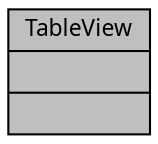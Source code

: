 digraph "TableView"
{
 // INTERACTIVE_SVG=YES
  bgcolor="transparent";
  edge [fontname="Verdana",fontsize="11",labelfontname="Verdana",labelfontsize="11"];
  node [fontname="Verdana",fontsize="11",shape=record];
  Node1 [label="{TableView\n||}",height=0.2,width=0.4,color="black", fillcolor="grey75", style="filled" fontcolor="black"];
}
